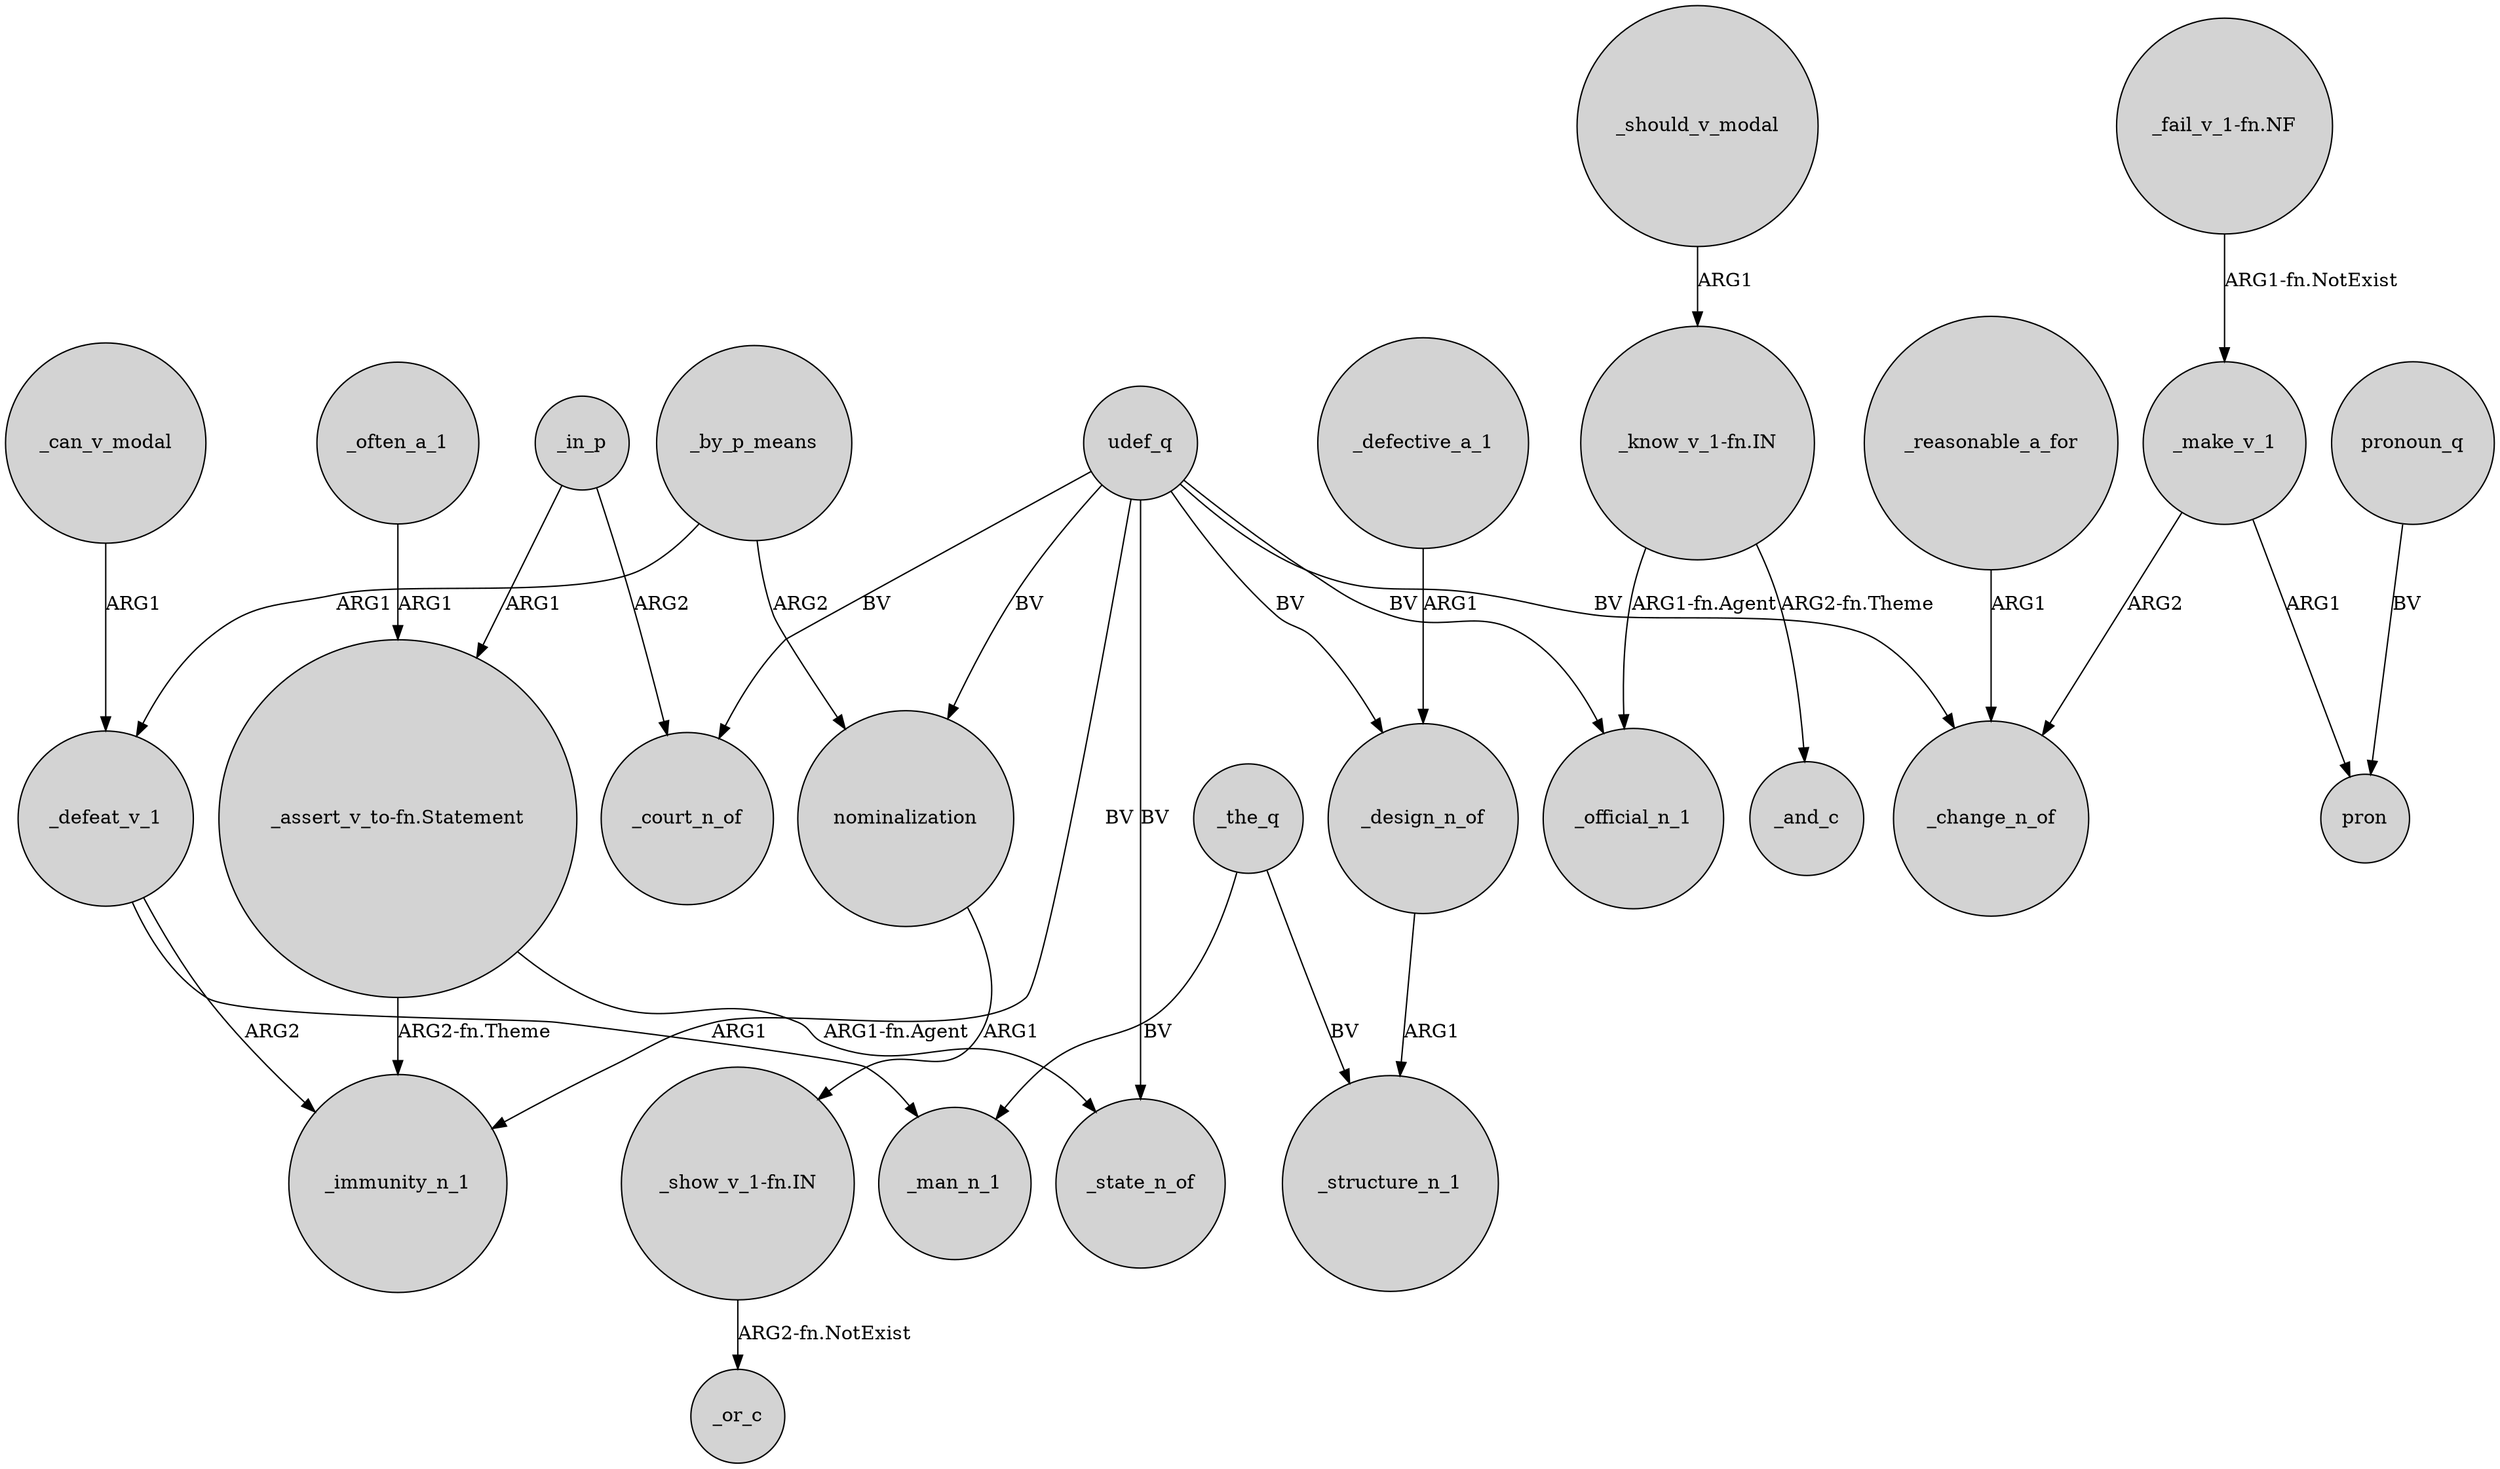 digraph {
	node [shape=circle style=filled]
	"_assert_v_to-fn.Statement" -> _state_n_of [label="ARG1-fn.Agent"]
	_by_p_means -> nominalization [label=ARG2]
	_the_q -> _man_n_1 [label=BV]
	udef_q -> _state_n_of [label=BV]
	_design_n_of -> _structure_n_1 [label=ARG1]
	udef_q -> _court_n_of [label=BV]
	"_know_v_1-fn.IN" -> _official_n_1 [label="ARG1-fn.Agent"]
	"_show_v_1-fn.IN" -> _or_c [label="ARG2-fn.NotExist"]
	_should_v_modal -> "_know_v_1-fn.IN" [label=ARG1]
	_defeat_v_1 -> _man_n_1 [label=ARG1]
	_often_a_1 -> "_assert_v_to-fn.Statement" [label=ARG1]
	_the_q -> _structure_n_1 [label=BV]
	pronoun_q -> pron [label=BV]
	udef_q -> _change_n_of [label=BV]
	_in_p -> _court_n_of [label=ARG2]
	"_assert_v_to-fn.Statement" -> _immunity_n_1 [label="ARG2-fn.Theme"]
	_can_v_modal -> _defeat_v_1 [label=ARG1]
	udef_q -> _official_n_1 [label=BV]
	_make_v_1 -> pron [label=ARG1]
	"_fail_v_1-fn.NF" -> _make_v_1 [label="ARG1-fn.NotExist"]
	_defeat_v_1 -> _immunity_n_1 [label=ARG2]
	_by_p_means -> _defeat_v_1 [label=ARG1]
	udef_q -> nominalization [label=BV]
	_in_p -> "_assert_v_to-fn.Statement" [label=ARG1]
	udef_q -> _design_n_of [label=BV]
	_reasonable_a_for -> _change_n_of [label=ARG1]
	"_know_v_1-fn.IN" -> _and_c [label="ARG2-fn.Theme"]
	udef_q -> _immunity_n_1 [label=BV]
	nominalization -> "_show_v_1-fn.IN" [label=ARG1]
	_defective_a_1 -> _design_n_of [label=ARG1]
	_make_v_1 -> _change_n_of [label=ARG2]
}
